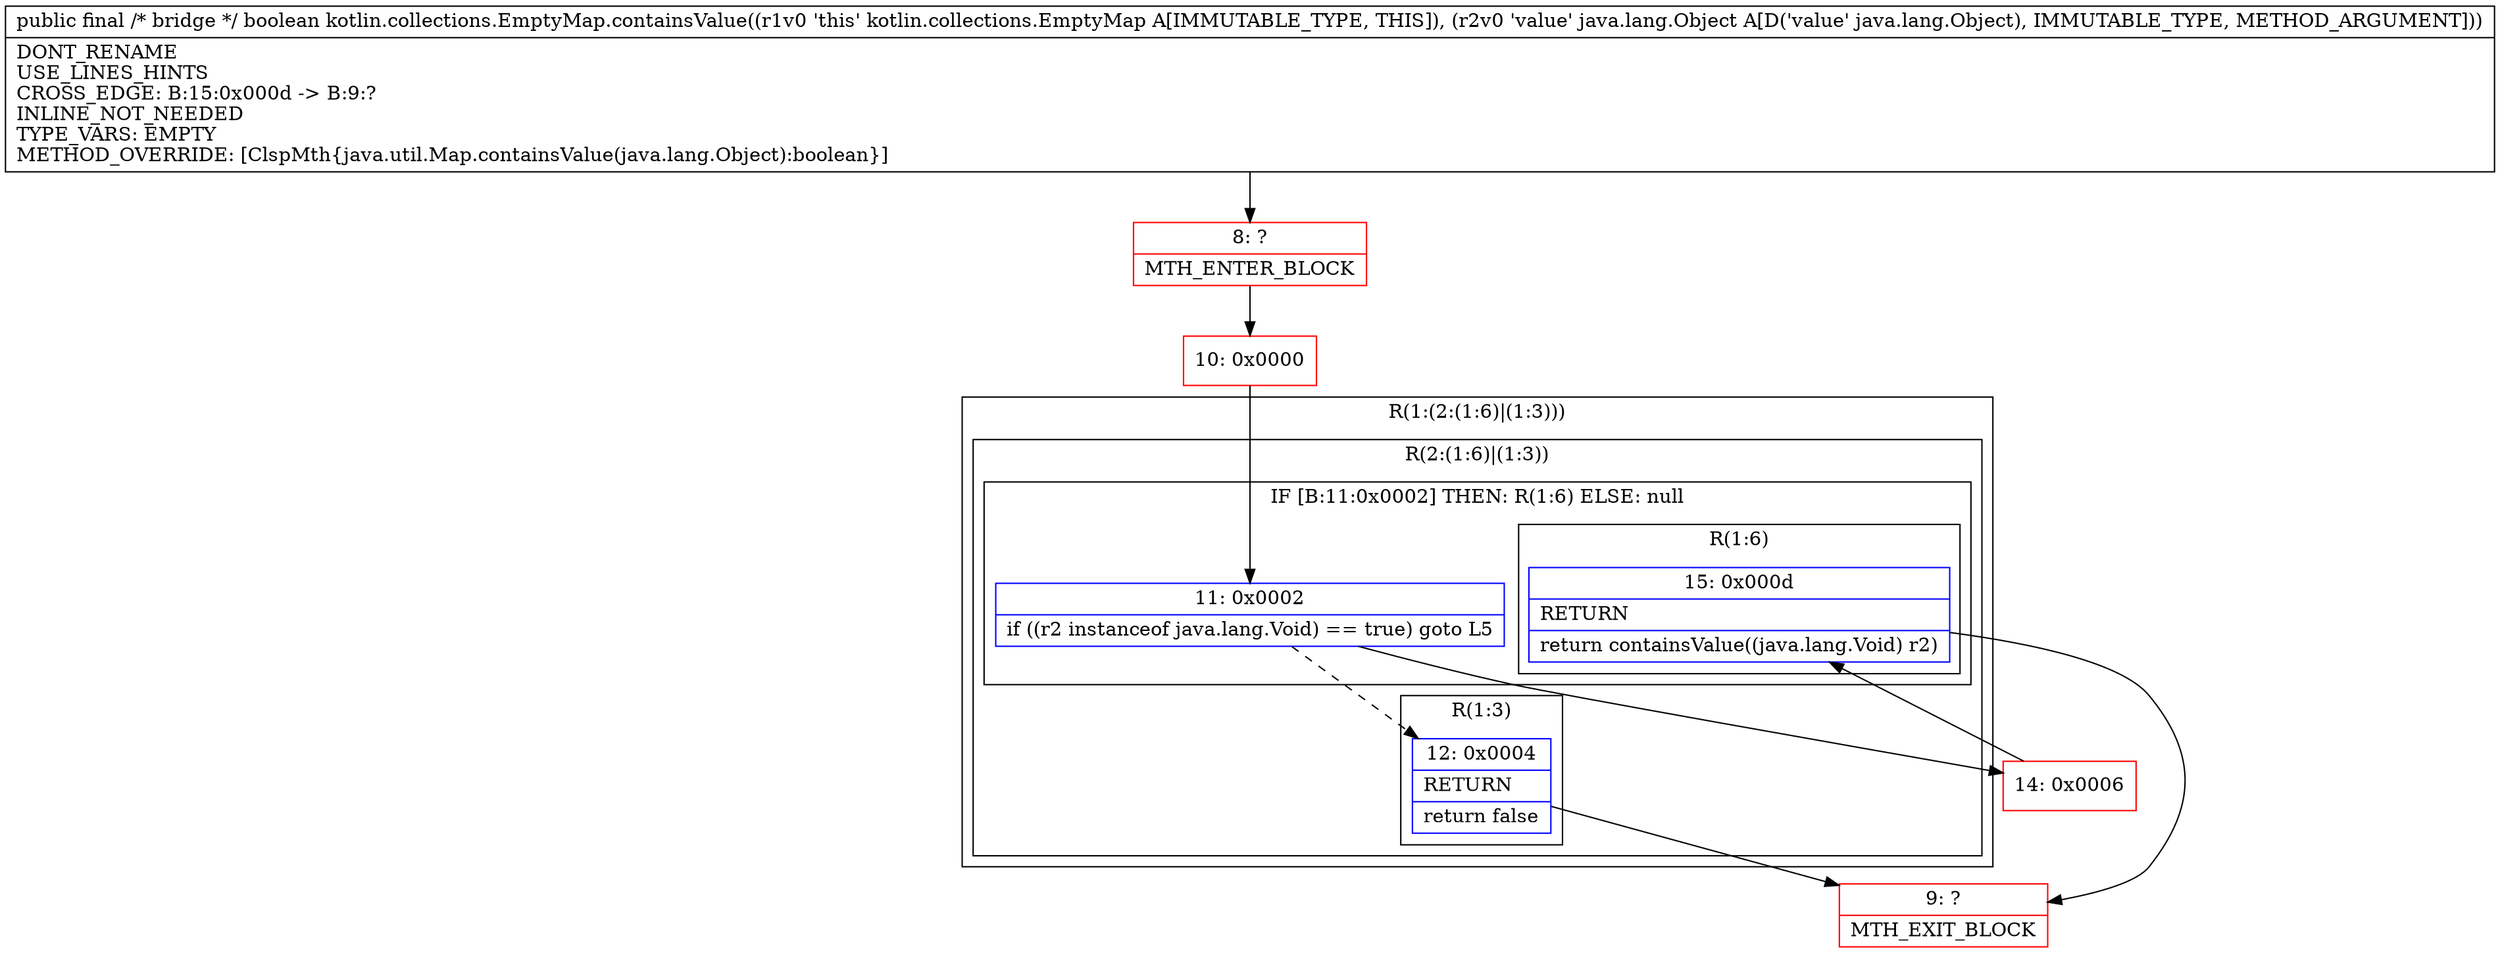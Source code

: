 digraph "CFG forkotlin.collections.EmptyMap.containsValue(Ljava\/lang\/Object;)Z" {
subgraph cluster_Region_701916585 {
label = "R(1:(2:(1:6)|(1:3)))";
node [shape=record,color=blue];
subgraph cluster_Region_1929940350 {
label = "R(2:(1:6)|(1:3))";
node [shape=record,color=blue];
subgraph cluster_IfRegion_1018111104 {
label = "IF [B:11:0x0002] THEN: R(1:6) ELSE: null";
node [shape=record,color=blue];
Node_11 [shape=record,label="{11\:\ 0x0002|if ((r2 instanceof java.lang.Void) == true) goto L5\l}"];
subgraph cluster_Region_451075376 {
label = "R(1:6)";
node [shape=record,color=blue];
Node_15 [shape=record,label="{15\:\ 0x000d|RETURN\l|return containsValue((java.lang.Void) r2)\l}"];
}
}
subgraph cluster_Region_198888 {
label = "R(1:3)";
node [shape=record,color=blue];
Node_12 [shape=record,label="{12\:\ 0x0004|RETURN\l|return false\l}"];
}
}
}
Node_8 [shape=record,color=red,label="{8\:\ ?|MTH_ENTER_BLOCK\l}"];
Node_10 [shape=record,color=red,label="{10\:\ 0x0000}"];
Node_9 [shape=record,color=red,label="{9\:\ ?|MTH_EXIT_BLOCK\l}"];
Node_14 [shape=record,color=red,label="{14\:\ 0x0006}"];
MethodNode[shape=record,label="{public final \/* bridge *\/ boolean kotlin.collections.EmptyMap.containsValue((r1v0 'this' kotlin.collections.EmptyMap A[IMMUTABLE_TYPE, THIS]), (r2v0 'value' java.lang.Object A[D('value' java.lang.Object), IMMUTABLE_TYPE, METHOD_ARGUMENT]))  | DONT_RENAME\lUSE_LINES_HINTS\lCROSS_EDGE: B:15:0x000d \-\> B:9:?\lINLINE_NOT_NEEDED\lTYPE_VARS: EMPTY\lMETHOD_OVERRIDE: [ClspMth\{java.util.Map.containsValue(java.lang.Object):boolean\}]\l}"];
MethodNode -> Node_8;Node_11 -> Node_12[style=dashed];
Node_11 -> Node_14;
Node_15 -> Node_9;
Node_12 -> Node_9;
Node_8 -> Node_10;
Node_10 -> Node_11;
Node_14 -> Node_15;
}

